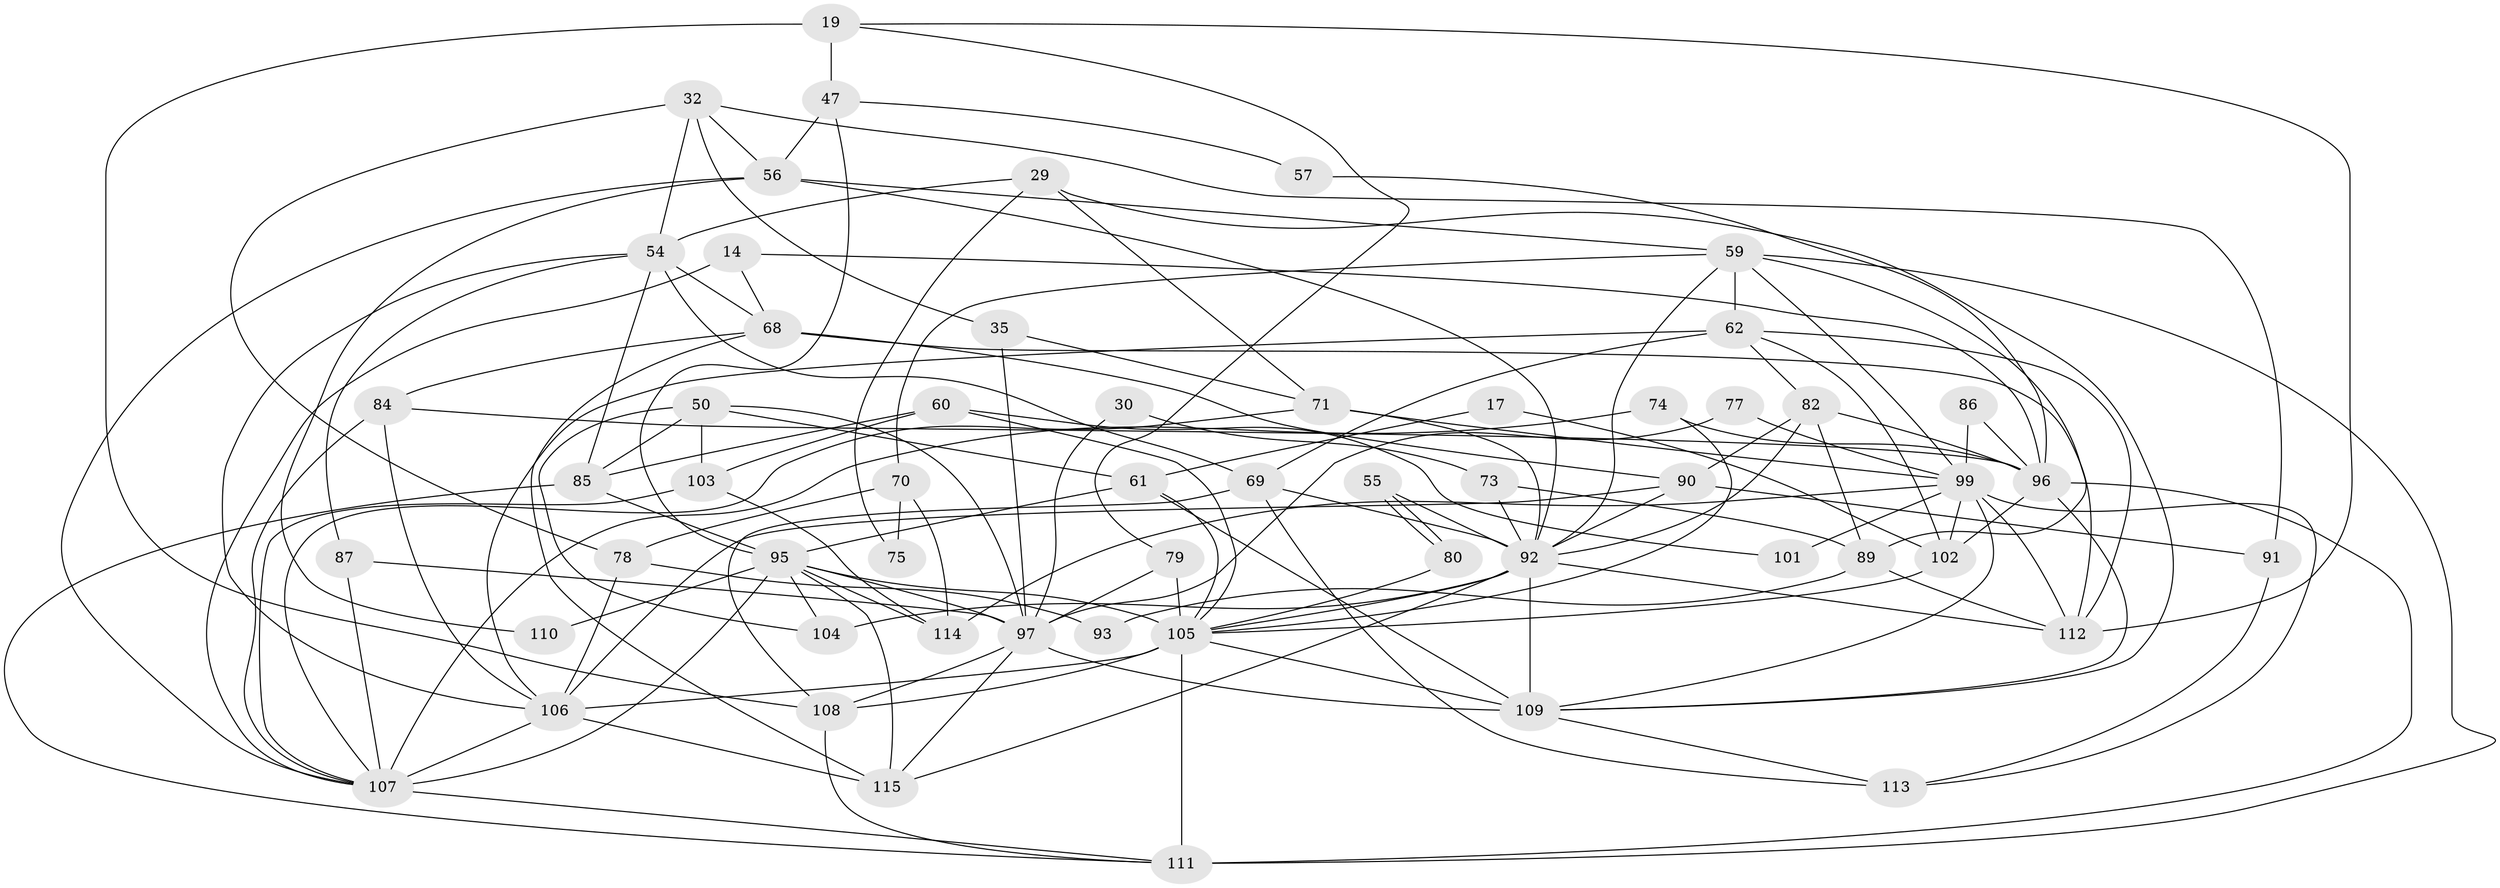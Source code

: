 // original degree distribution, {4: 0.25217391304347825, 5: 0.21739130434782608, 3: 0.28695652173913044, 2: 0.12173913043478261, 7: 0.05217391304347826, 6: 0.06086956521739131, 8: 0.008695652173913044}
// Generated by graph-tools (version 1.1) at 2025/49/03/09/25 04:49:58]
// undirected, 57 vertices, 141 edges
graph export_dot {
graph [start="1"]
  node [color=gray90,style=filled];
  14;
  17;
  19;
  29;
  30;
  32 [super="+13"];
  35;
  47 [super="+37"];
  50;
  54 [super="+43"];
  55;
  56 [super="+6"];
  57;
  59 [super="+21"];
  60;
  61 [super="+52"];
  62 [super="+42"];
  68 [super="+10"];
  69 [super="+67"];
  70;
  71;
  73;
  74;
  75;
  77;
  78;
  79;
  80;
  82;
  84 [super="+76"];
  85 [super="+58"];
  86;
  87;
  89 [super="+83"];
  90;
  91 [super="+7"];
  92 [super="+27+65+44+66"];
  93;
  95 [super="+64"];
  96 [super="+41"];
  97 [super="+48+38"];
  99 [super="+5+26+53"];
  101;
  102 [super="+23"];
  103;
  104;
  105 [super="+28+100"];
  106 [super="+81"];
  107 [super="+1+98"];
  108 [super="+8+22"];
  109 [super="+9+88"];
  110;
  111 [super="+72"];
  112;
  113;
  114 [super="+51"];
  115 [super="+11+46"];
  14 -- 68;
  14 -- 96;
  14 -- 107;
  17 -- 102;
  17 -- 61;
  19 -- 112;
  19 -- 47 [weight=2];
  19 -- 79;
  19 -- 108;
  29 -- 109;
  29 -- 71;
  29 -- 75;
  29 -- 54;
  30 -- 73;
  30 -- 97;
  32 -- 54 [weight=2];
  32 -- 35;
  32 -- 56;
  32 -- 91;
  32 -- 78;
  35 -- 71;
  35 -- 97;
  47 -- 56 [weight=2];
  47 -- 57;
  47 -- 95;
  50 -- 85;
  50 -- 103;
  50 -- 104;
  50 -- 61;
  50 -- 97;
  54 -- 68 [weight=2];
  54 -- 69 [weight=2];
  54 -- 87;
  54 -- 106;
  54 -- 85;
  55 -- 80;
  55 -- 80;
  55 -- 92;
  56 -- 59;
  56 -- 110;
  56 -- 107 [weight=2];
  56 -- 92;
  57 -- 96;
  59 -- 70;
  59 -- 99;
  59 -- 89;
  59 -- 111;
  59 -- 62;
  59 -- 92;
  60 -- 85;
  60 -- 101;
  60 -- 103;
  60 -- 105;
  61 -- 109 [weight=3];
  61 -- 95;
  61 -- 105;
  62 -- 69;
  62 -- 112;
  62 -- 82;
  62 -- 102;
  62 -- 106 [weight=2];
  68 -- 90 [weight=2];
  68 -- 112 [weight=2];
  68 -- 84;
  68 -- 115;
  69 -- 113;
  69 -- 108;
  69 -- 92 [weight=3];
  70 -- 114;
  70 -- 75;
  70 -- 78;
  71 -- 92;
  71 -- 99;
  71 -- 107;
  73 -- 89 [weight=2];
  73 -- 92 [weight=2];
  74 -- 96;
  74 -- 105;
  74 -- 107;
  77 -- 97;
  77 -- 99;
  78 -- 93;
  78 -- 106;
  79 -- 97;
  79 -- 105;
  80 -- 105;
  82 -- 96;
  82 -- 89;
  82 -- 90;
  82 -- 92;
  84 -- 106;
  84 -- 96;
  84 -- 107;
  85 -- 111;
  85 -- 95;
  86 -- 96;
  86 -- 99;
  87 -- 97;
  87 -- 107;
  89 -- 112;
  89 -- 93;
  90 -- 92;
  90 -- 106 [weight=2];
  90 -- 91;
  91 -- 113;
  92 -- 112;
  92 -- 104;
  92 -- 105 [weight=2];
  92 -- 115;
  92 -- 109 [weight=2];
  95 -- 110;
  95 -- 107 [weight=3];
  95 -- 115;
  95 -- 97;
  95 -- 104;
  95 -- 105 [weight=2];
  95 -- 114;
  96 -- 109;
  96 -- 102;
  96 -- 111 [weight=2];
  97 -- 115;
  97 -- 108 [weight=3];
  97 -- 109;
  99 -- 112;
  99 -- 101;
  99 -- 102 [weight=3];
  99 -- 113;
  99 -- 114;
  99 -- 109;
  102 -- 105 [weight=2];
  103 -- 107;
  103 -- 114;
  105 -- 109;
  105 -- 106;
  105 -- 108;
  105 -- 111 [weight=3];
  106 -- 115;
  106 -- 107;
  107 -- 111 [weight=2];
  108 -- 111;
  109 -- 113;
}
